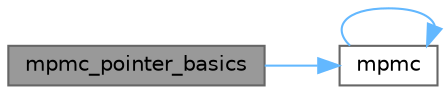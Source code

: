 digraph "mpmc_pointer_basics"
{
 // LATEX_PDF_SIZE
  bgcolor="transparent";
  edge [fontname=Helvetica,fontsize=10,labelfontname=Helvetica,labelfontsize=10];
  node [fontname=Helvetica,fontsize=10,shape=box,height=0.2,width=0.4];
  rankdir="LR";
  Node1 [id="Node000001",label="mpmc_pointer_basics",height=0.2,width=0.4,color="gray40", fillcolor="grey60", style="filled", fontcolor="black",tooltip=" "];
  Node1 -> Node2 [id="edge1_Node000001_Node000002",color="steelblue1",style="solid",tooltip=" "];
  Node2 [id="Node000002",label="mpmc",height=0.2,width=0.4,color="grey40", fillcolor="white", style="filled",URL="$test__queue_8cpp.html#a84f79096252624adbc6425dc5082a30b",tooltip=" "];
  Node2 -> Node2 [id="edge2_Node000002_Node000002",color="steelblue1",style="solid",tooltip=" "];
}
